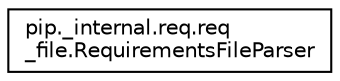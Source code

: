 digraph "Graphical Class Hierarchy"
{
 // LATEX_PDF_SIZE
  edge [fontname="Helvetica",fontsize="10",labelfontname="Helvetica",labelfontsize="10"];
  node [fontname="Helvetica",fontsize="10",shape=record];
  rankdir="LR";
  Node0 [label="pip._internal.req.req\l_file.RequirementsFileParser",height=0.2,width=0.4,color="black", fillcolor="white", style="filled",URL="$classpip_1_1__internal_1_1req_1_1req__file_1_1_requirements_file_parser.html",tooltip=" "];
}
